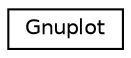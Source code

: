 digraph "Graphical Class Hierarchy"
{
  edge [fontname="Helvetica",fontsize="10",labelfontname="Helvetica",labelfontsize="10"];
  node [fontname="Helvetica",fontsize="10",shape=record];
  rankdir="LR";
  Node0 [label="Gnuplot",height=0.2,width=0.4,color="black", fillcolor="white", style="filled",URL="$class_gnuplot.html"];
}

